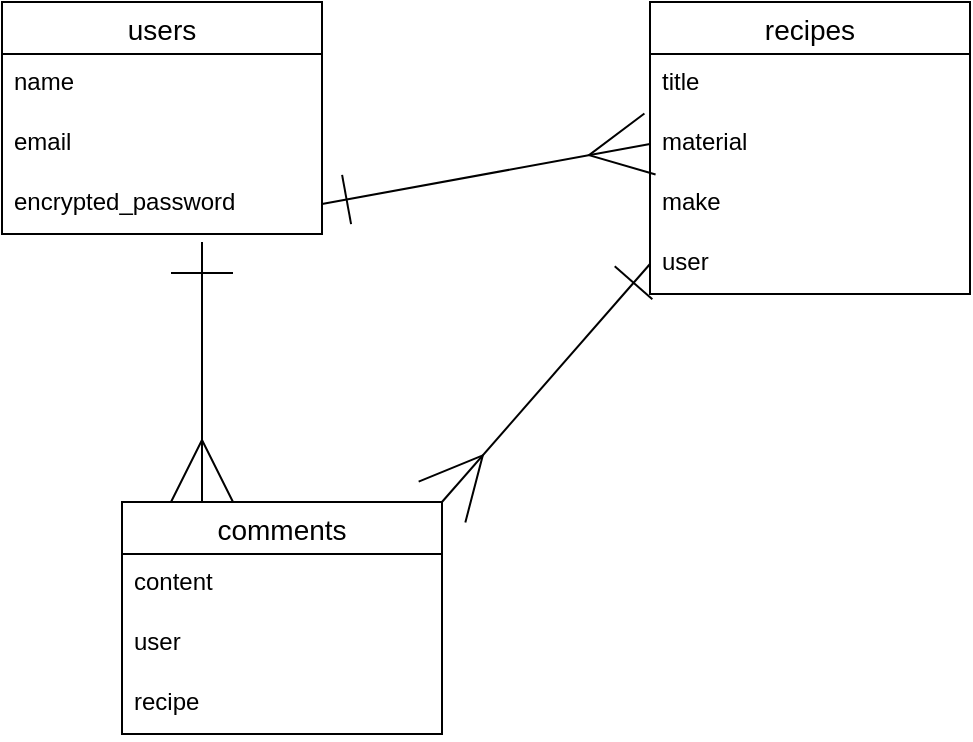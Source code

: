 <mxfile>
    <diagram id="Pt0U5Dj96j7opBoaHblK" name="ページ1">
        <mxGraphModel dx="732" dy="661" grid="1" gridSize="10" guides="1" tooltips="1" connect="1" arrows="1" fold="1" page="1" pageScale="1" pageWidth="827" pageHeight="1169" math="0" shadow="0">
            <root>
                <mxCell id="0"/>
                <mxCell id="1" parent="0"/>
                <mxCell id="2" value="users" style="swimlane;fontStyle=0;childLayout=stackLayout;horizontal=1;startSize=26;horizontalStack=0;resizeParent=1;resizeParentMax=0;resizeLast=0;collapsible=1;marginBottom=0;align=center;fontSize=14;" parent="1" vertex="1">
                    <mxGeometry x="10" y="80" width="160" height="116" as="geometry"/>
                </mxCell>
                <mxCell id="4" value="name" style="text;strokeColor=none;fillColor=none;spacingLeft=4;spacingRight=4;overflow=hidden;rotatable=0;points=[[0,0.5],[1,0.5]];portConstraint=eastwest;fontSize=12;" parent="2" vertex="1">
                    <mxGeometry y="26" width="160" height="30" as="geometry"/>
                </mxCell>
                <mxCell id="18" value="email" style="text;strokeColor=none;fillColor=none;spacingLeft=4;spacingRight=4;overflow=hidden;rotatable=0;points=[[0,0.5],[1,0.5]];portConstraint=eastwest;fontSize=12;" parent="2" vertex="1">
                    <mxGeometry y="56" width="160" height="30" as="geometry"/>
                </mxCell>
                <mxCell id="19" value="encrypted_password" style="text;strokeColor=none;fillColor=none;spacingLeft=4;spacingRight=4;overflow=hidden;rotatable=0;points=[[0,0.5],[1,0.5]];portConstraint=eastwest;fontSize=12;" parent="2" vertex="1">
                    <mxGeometry y="86" width="160" height="30" as="geometry"/>
                </mxCell>
                <mxCell id="6" value="recipes" style="swimlane;fontStyle=0;childLayout=stackLayout;horizontal=1;startSize=26;horizontalStack=0;resizeParent=1;resizeParentMax=0;resizeLast=0;collapsible=1;marginBottom=0;align=center;fontSize=14;" parent="1" vertex="1">
                    <mxGeometry x="334" y="80" width="160" height="146" as="geometry"/>
                </mxCell>
                <mxCell id="8" value="title" style="text;strokeColor=none;fillColor=none;spacingLeft=4;spacingRight=4;overflow=hidden;rotatable=0;points=[[0,0.5],[1,0.5]];portConstraint=eastwest;fontSize=12;" parent="6" vertex="1">
                    <mxGeometry y="26" width="160" height="30" as="geometry"/>
                </mxCell>
                <mxCell id="15" value="material" style="text;strokeColor=none;fillColor=none;spacingLeft=4;spacingRight=4;overflow=hidden;rotatable=0;points=[[0,0.5],[1,0.5]];portConstraint=eastwest;fontSize=12;" parent="6" vertex="1">
                    <mxGeometry y="56" width="160" height="30" as="geometry"/>
                </mxCell>
                <mxCell id="9" value="make" style="text;strokeColor=none;fillColor=none;spacingLeft=4;spacingRight=4;overflow=hidden;rotatable=0;points=[[0,0.5],[1,0.5]];portConstraint=eastwest;fontSize=12;" parent="6" vertex="1">
                    <mxGeometry y="86" width="160" height="30" as="geometry"/>
                </mxCell>
                <mxCell id="16" value="user" style="text;strokeColor=none;fillColor=none;spacingLeft=4;spacingRight=4;overflow=hidden;rotatable=0;points=[[0,0.5],[1,0.5]];portConstraint=eastwest;fontSize=12;" parent="6" vertex="1">
                    <mxGeometry y="116" width="160" height="30" as="geometry"/>
                </mxCell>
                <mxCell id="25" style="edgeStyle=none;html=1;exitX=0.25;exitY=0;exitDx=0;exitDy=0;startArrow=ERmany;startFill=0;endArrow=ERone;endFill=0;startSize=29;endSize=29;sourcePerimeterSpacing=31;targetPerimeterSpacing=0;" parent="1" source="10" edge="1">
                    <mxGeometry relative="1" as="geometry">
                        <mxPoint x="110" y="200" as="targetPoint"/>
                    </mxGeometry>
                </mxCell>
                <mxCell id="10" value="comments" style="swimlane;fontStyle=0;childLayout=stackLayout;horizontal=1;startSize=26;horizontalStack=0;resizeParent=1;resizeParentMax=0;resizeLast=0;collapsible=1;marginBottom=0;align=center;fontSize=14;" parent="1" vertex="1">
                    <mxGeometry x="70" y="330" width="160" height="116" as="geometry"/>
                </mxCell>
                <mxCell id="11" value="content" style="text;strokeColor=none;fillColor=none;spacingLeft=4;spacingRight=4;overflow=hidden;rotatable=0;points=[[0,0.5],[1,0.5]];portConstraint=eastwest;fontSize=12;" parent="10" vertex="1">
                    <mxGeometry y="26" width="160" height="30" as="geometry"/>
                </mxCell>
                <mxCell id="12" value="user" style="text;strokeColor=none;fillColor=none;spacingLeft=4;spacingRight=4;overflow=hidden;rotatable=0;points=[[0,0.5],[1,0.5]];portConstraint=eastwest;fontSize=12;" parent="10" vertex="1">
                    <mxGeometry y="56" width="160" height="30" as="geometry"/>
                </mxCell>
                <mxCell id="13" value="recipe" style="text;strokeColor=none;fillColor=none;spacingLeft=4;spacingRight=4;overflow=hidden;rotatable=0;points=[[0,0.5],[1,0.5]];portConstraint=eastwest;fontSize=12;" parent="10" vertex="1">
                    <mxGeometry y="86" width="160" height="30" as="geometry"/>
                </mxCell>
                <mxCell id="23" style="edgeStyle=none;html=1;exitX=1;exitY=0.5;exitDx=0;exitDy=0;entryX=0;entryY=0.5;entryDx=0;entryDy=0;endArrow=ERmany;endFill=0;endSize=29;startArrow=ERone;startFill=0;sourcePerimeterSpacing=31;targetPerimeterSpacing=0;startSize=23;" parent="1" source="19" target="15" edge="1">
                    <mxGeometry relative="1" as="geometry"/>
                </mxCell>
                <mxCell id="24" style="edgeStyle=none;html=1;exitX=0;exitY=0.5;exitDx=0;exitDy=0;startArrow=ERone;startFill=0;endArrow=ERmany;endFill=0;startSize=23;endSize=29;sourcePerimeterSpacing=31;targetPerimeterSpacing=0;entryX=1;entryY=0;entryDx=0;entryDy=0;" parent="1" source="16" target="10" edge="1">
                    <mxGeometry relative="1" as="geometry"/>
                </mxCell>
            </root>
        </mxGraphModel>
    </diagram>
</mxfile>